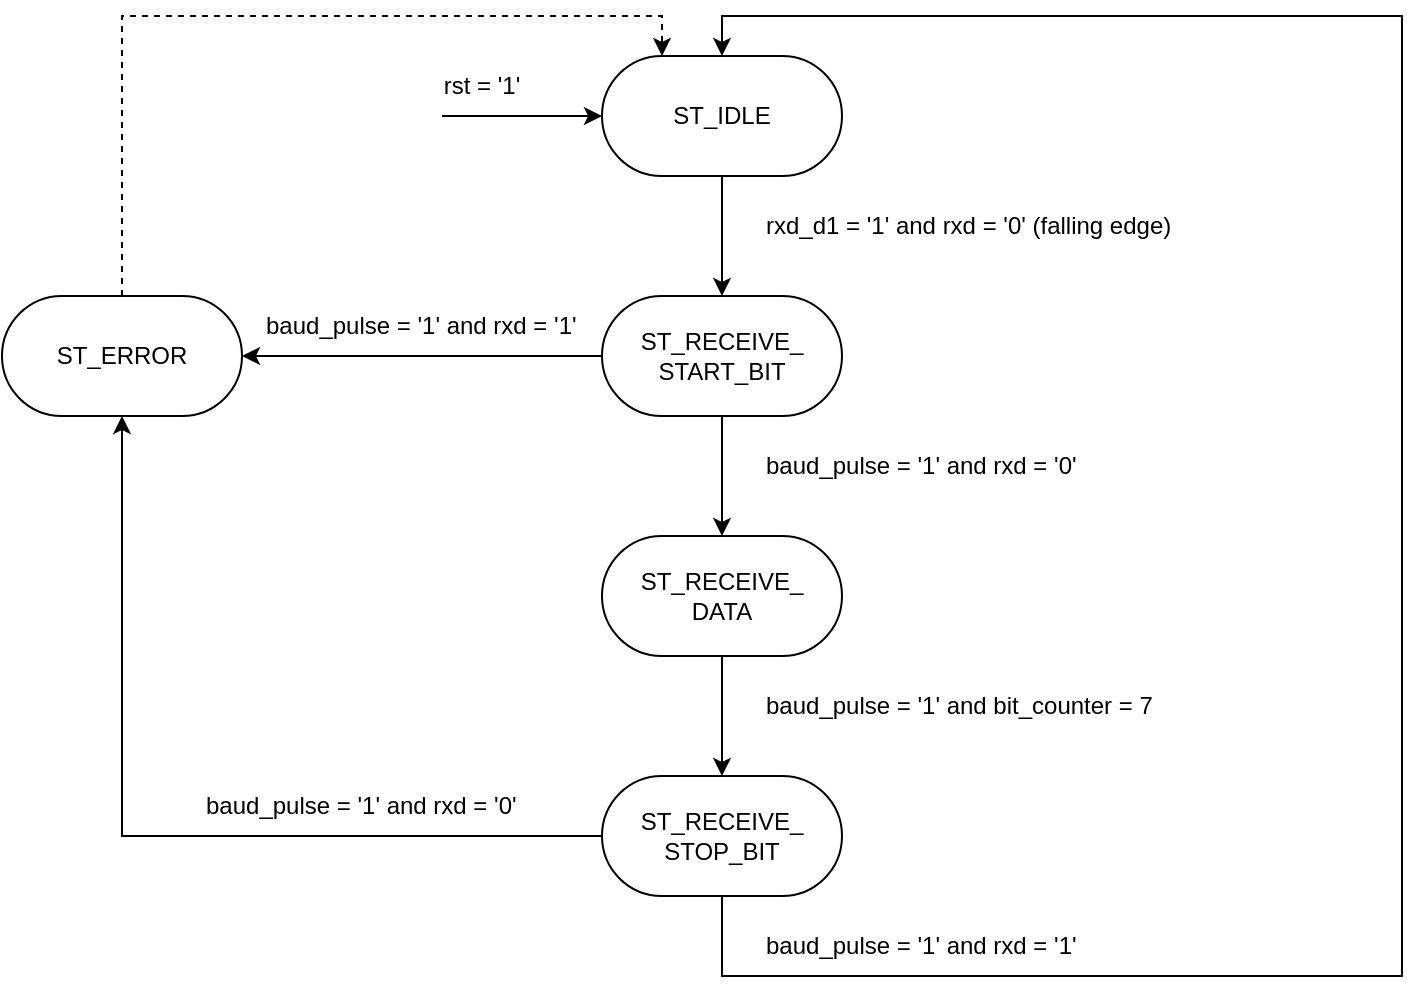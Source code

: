 <mxfile version="21.6.8" type="device">
  <diagram name="Page-1" id="o5sPOQQbm6vwK7aR-GSn">
    <mxGraphModel dx="1719" dy="584" grid="1" gridSize="10" guides="1" tooltips="1" connect="1" arrows="1" fold="1" page="1" pageScale="1" pageWidth="850" pageHeight="1100" math="0" shadow="0">
      <root>
        <mxCell id="0" />
        <mxCell id="1" parent="0" />
        <mxCell id="QV9BeWC0ZUZqplIMhWJX-2" style="edgeStyle=orthogonalEdgeStyle;rounded=0;orthogonalLoop=1;jettySize=auto;html=1;exitX=0.5;exitY=1;exitDx=0;exitDy=0;entryX=0.5;entryY=0;entryDx=0;entryDy=0;" edge="1" parent="1" source="r7olYJs39FTVueWb0fF2-3" target="QV9BeWC0ZUZqplIMhWJX-1">
          <mxGeometry relative="1" as="geometry" />
        </mxCell>
        <mxCell id="QV9BeWC0ZUZqplIMhWJX-9" style="edgeStyle=orthogonalEdgeStyle;rounded=0;orthogonalLoop=1;jettySize=auto;html=1;exitX=0;exitY=0.5;exitDx=0;exitDy=0;entryX=1;entryY=0.5;entryDx=0;entryDy=0;" edge="1" parent="1" source="r7olYJs39FTVueWb0fF2-3" target="QV9BeWC0ZUZqplIMhWJX-8">
          <mxGeometry relative="1" as="geometry" />
        </mxCell>
        <mxCell id="r7olYJs39FTVueWb0fF2-3" value="ST_RECEIVE_&lt;br&gt;START_BIT" style="rounded=1;whiteSpace=wrap;html=1;arcSize=50;" parent="1" vertex="1">
          <mxGeometry x="180" y="340" width="120" height="60" as="geometry" />
        </mxCell>
        <mxCell id="r7olYJs39FTVueWb0fF2-5" style="edgeStyle=orthogonalEdgeStyle;rounded=0;orthogonalLoop=1;jettySize=auto;html=1;exitX=0.5;exitY=1;exitDx=0;exitDy=0;entryX=0.5;entryY=0;entryDx=0;entryDy=0;" parent="1" source="r7olYJs39FTVueWb0fF2-4" target="r7olYJs39FTVueWb0fF2-3" edge="1">
          <mxGeometry relative="1" as="geometry" />
        </mxCell>
        <mxCell id="r7olYJs39FTVueWb0fF2-9" style="edgeStyle=orthogonalEdgeStyle;rounded=0;orthogonalLoop=1;jettySize=auto;html=1;exitX=0;exitY=0.5;exitDx=0;exitDy=0;startArrow=classic;startFill=1;endArrow=none;endFill=0;" parent="1" source="r7olYJs39FTVueWb0fF2-4" edge="1">
          <mxGeometry relative="1" as="geometry">
            <mxPoint x="100" y="250" as="targetPoint" />
          </mxGeometry>
        </mxCell>
        <mxCell id="r7olYJs39FTVueWb0fF2-4" value="ST_IDLE" style="rounded=1;whiteSpace=wrap;html=1;arcSize=50;" parent="1" vertex="1">
          <mxGeometry x="180" y="220" width="120" height="60" as="geometry" />
        </mxCell>
        <mxCell id="r7olYJs39FTVueWb0fF2-10" value="rst = &#39;1&#39;" style="text;html=1;strokeColor=none;fillColor=none;align=center;verticalAlign=middle;whiteSpace=wrap;rounded=0;" parent="1" vertex="1">
          <mxGeometry x="90" y="220" width="60" height="30" as="geometry" />
        </mxCell>
        <mxCell id="QV9BeWC0ZUZqplIMhWJX-5" style="edgeStyle=orthogonalEdgeStyle;rounded=0;orthogonalLoop=1;jettySize=auto;html=1;exitX=0.5;exitY=1;exitDx=0;exitDy=0;entryX=0.5;entryY=0;entryDx=0;entryDy=0;" edge="1" parent="1" source="QV9BeWC0ZUZqplIMhWJX-1" target="QV9BeWC0ZUZqplIMhWJX-3">
          <mxGeometry relative="1" as="geometry" />
        </mxCell>
        <mxCell id="QV9BeWC0ZUZqplIMhWJX-1" value="ST_RECEIVE_&lt;br&gt;DATA" style="rounded=1;whiteSpace=wrap;html=1;arcSize=50;" vertex="1" parent="1">
          <mxGeometry x="180" y="460" width="120" height="60" as="geometry" />
        </mxCell>
        <mxCell id="QV9BeWC0ZUZqplIMhWJX-13" style="edgeStyle=orthogonalEdgeStyle;rounded=0;orthogonalLoop=1;jettySize=auto;html=1;exitX=0.5;exitY=1;exitDx=0;exitDy=0;entryX=0.5;entryY=0;entryDx=0;entryDy=0;" edge="1" parent="1" source="QV9BeWC0ZUZqplIMhWJX-3" target="r7olYJs39FTVueWb0fF2-4">
          <mxGeometry relative="1" as="geometry">
            <Array as="points">
              <mxPoint x="240" y="680" />
              <mxPoint x="580" y="680" />
              <mxPoint x="580" y="200" />
              <mxPoint x="240" y="200" />
            </Array>
          </mxGeometry>
        </mxCell>
        <mxCell id="QV9BeWC0ZUZqplIMhWJX-15" style="edgeStyle=orthogonalEdgeStyle;rounded=0;orthogonalLoop=1;jettySize=auto;html=1;exitX=0;exitY=0.5;exitDx=0;exitDy=0;entryX=0.5;entryY=1;entryDx=0;entryDy=0;" edge="1" parent="1" source="QV9BeWC0ZUZqplIMhWJX-3" target="QV9BeWC0ZUZqplIMhWJX-8">
          <mxGeometry relative="1" as="geometry" />
        </mxCell>
        <mxCell id="QV9BeWC0ZUZqplIMhWJX-3" value="ST_RECEIVE_&lt;br&gt;STOP_BIT" style="rounded=1;whiteSpace=wrap;html=1;arcSize=50;" vertex="1" parent="1">
          <mxGeometry x="180" y="580" width="120" height="60" as="geometry" />
        </mxCell>
        <mxCell id="QV9BeWC0ZUZqplIMhWJX-6" value="rxd_d1 = &#39;1&#39; and rxd = &#39;0&#39; (falling edge)" style="text;html=1;strokeColor=none;fillColor=none;align=left;verticalAlign=middle;whiteSpace=wrap;rounded=0;" vertex="1" parent="1">
          <mxGeometry x="260" y="290" width="270" height="30" as="geometry" />
        </mxCell>
        <mxCell id="QV9BeWC0ZUZqplIMhWJX-7" value="baud_pulse = &#39;1&#39; and rxd = &#39;0&#39;" style="text;html=1;strokeColor=none;fillColor=none;align=left;verticalAlign=middle;whiteSpace=wrap;rounded=0;" vertex="1" parent="1">
          <mxGeometry x="260" y="410" width="270" height="30" as="geometry" />
        </mxCell>
        <mxCell id="QV9BeWC0ZUZqplIMhWJX-17" style="edgeStyle=orthogonalEdgeStyle;rounded=0;orthogonalLoop=1;jettySize=auto;html=1;exitX=0.5;exitY=0;exitDx=0;exitDy=0;entryX=0.25;entryY=0;entryDx=0;entryDy=0;dashed=1;" edge="1" parent="1" source="QV9BeWC0ZUZqplIMhWJX-8" target="r7olYJs39FTVueWb0fF2-4">
          <mxGeometry relative="1" as="geometry" />
        </mxCell>
        <mxCell id="QV9BeWC0ZUZqplIMhWJX-8" value="ST_ERROR" style="rounded=1;whiteSpace=wrap;html=1;arcSize=50;" vertex="1" parent="1">
          <mxGeometry x="-120" y="340" width="120" height="60" as="geometry" />
        </mxCell>
        <mxCell id="QV9BeWC0ZUZqplIMhWJX-10" value="baud_pulse = &#39;1&#39; and rxd = &#39;1&#39;" style="text;html=1;strokeColor=none;fillColor=none;align=left;verticalAlign=middle;whiteSpace=wrap;rounded=0;" vertex="1" parent="1">
          <mxGeometry x="10" y="340" width="160" height="30" as="geometry" />
        </mxCell>
        <mxCell id="QV9BeWC0ZUZqplIMhWJX-11" value="baud_pulse = &#39;1&#39; and bit_counter = 7" style="text;html=1;strokeColor=none;fillColor=none;align=left;verticalAlign=middle;whiteSpace=wrap;rounded=0;" vertex="1" parent="1">
          <mxGeometry x="260" y="530" width="270" height="30" as="geometry" />
        </mxCell>
        <mxCell id="QV9BeWC0ZUZqplIMhWJX-14" value="baud_pulse = &#39;1&#39; and rxd = &#39;1&#39;" style="text;html=1;strokeColor=none;fillColor=none;align=left;verticalAlign=middle;whiteSpace=wrap;rounded=0;" vertex="1" parent="1">
          <mxGeometry x="260" y="650" width="270" height="30" as="geometry" />
        </mxCell>
        <mxCell id="QV9BeWC0ZUZqplIMhWJX-16" value="baud_pulse = &#39;1&#39; and rxd = &#39;0&#39;" style="text;html=1;strokeColor=none;fillColor=none;align=left;verticalAlign=middle;whiteSpace=wrap;rounded=0;" vertex="1" parent="1">
          <mxGeometry x="-20" y="580" width="160" height="30" as="geometry" />
        </mxCell>
      </root>
    </mxGraphModel>
  </diagram>
</mxfile>
